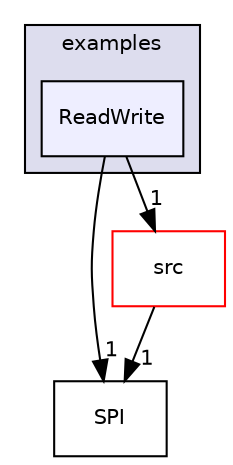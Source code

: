 digraph "Arduino/Libraries/SD/examples/ReadWrite" {
  compound=true
  node [ fontsize="10", fontname="Helvetica"];
  edge [ labelfontsize="10", labelfontname="Helvetica"];
  subgraph clusterdir_0ab44e49aba5e58ef3e3a2134a99529c {
    graph [ bgcolor="#ddddee", pencolor="black", label="examples" fontname="Helvetica", fontsize="10", URL="dir_0ab44e49aba5e58ef3e3a2134a99529c.html"]
  dir_8decfe939ca87c17cf3fbc981c321d67 [shape=box, label="ReadWrite", style="filled", fillcolor="#eeeeff", pencolor="black", URL="dir_8decfe939ca87c17cf3fbc981c321d67.html"];
  }
  dir_6d0df9b42be73f9bd3e8c964ce36df30 [shape=box label="SPI" URL="dir_6d0df9b42be73f9bd3e8c964ce36df30.html"];
  dir_43f50f74b87b3ecfbdd6c3a4f79e3d45 [shape=box label="src" fillcolor="white" style="filled" color="red" URL="dir_43f50f74b87b3ecfbdd6c3a4f79e3d45.html"];
  dir_8decfe939ca87c17cf3fbc981c321d67->dir_6d0df9b42be73f9bd3e8c964ce36df30 [headlabel="1", labeldistance=1.5 headhref="dir_000027_000030.html"];
  dir_8decfe939ca87c17cf3fbc981c321d67->dir_43f50f74b87b3ecfbdd6c3a4f79e3d45 [headlabel="1", labeldistance=1.5 headhref="dir_000027_000028.html"];
  dir_43f50f74b87b3ecfbdd6c3a4f79e3d45->dir_6d0df9b42be73f9bd3e8c964ce36df30 [headlabel="1", labeldistance=1.5 headhref="dir_000028_000030.html"];
}
